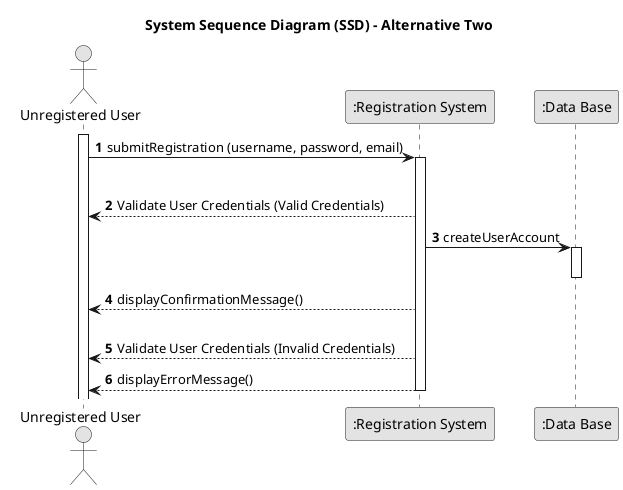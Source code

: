 @startuml
skinparam monochrome true
skinparam packageStyle rectangle
skinparam shadowing false

title System Sequence Diagram (SSD) - Alternative Two

autonumber

actor "Unregistered User" as User
participant ":Registration System" as System
participant ":Data Base" as Database

activate User

    User -> System : submitRegistration (username, password, email)
    activate System

    alt Valid Credentials

        System --> User : Validate User Credentials (Valid Credentials)
    
        System -> Database: createUserAccount 
    activate Database
    deactivate Database

        System --> User: displayConfirmationMessage()
    
    else Invalid Credentials

        System --> User: Validate User Credentials (Invalid Credentials) 

        System --> User: displayErrorMessage()
  

    deactivate System
@enduml